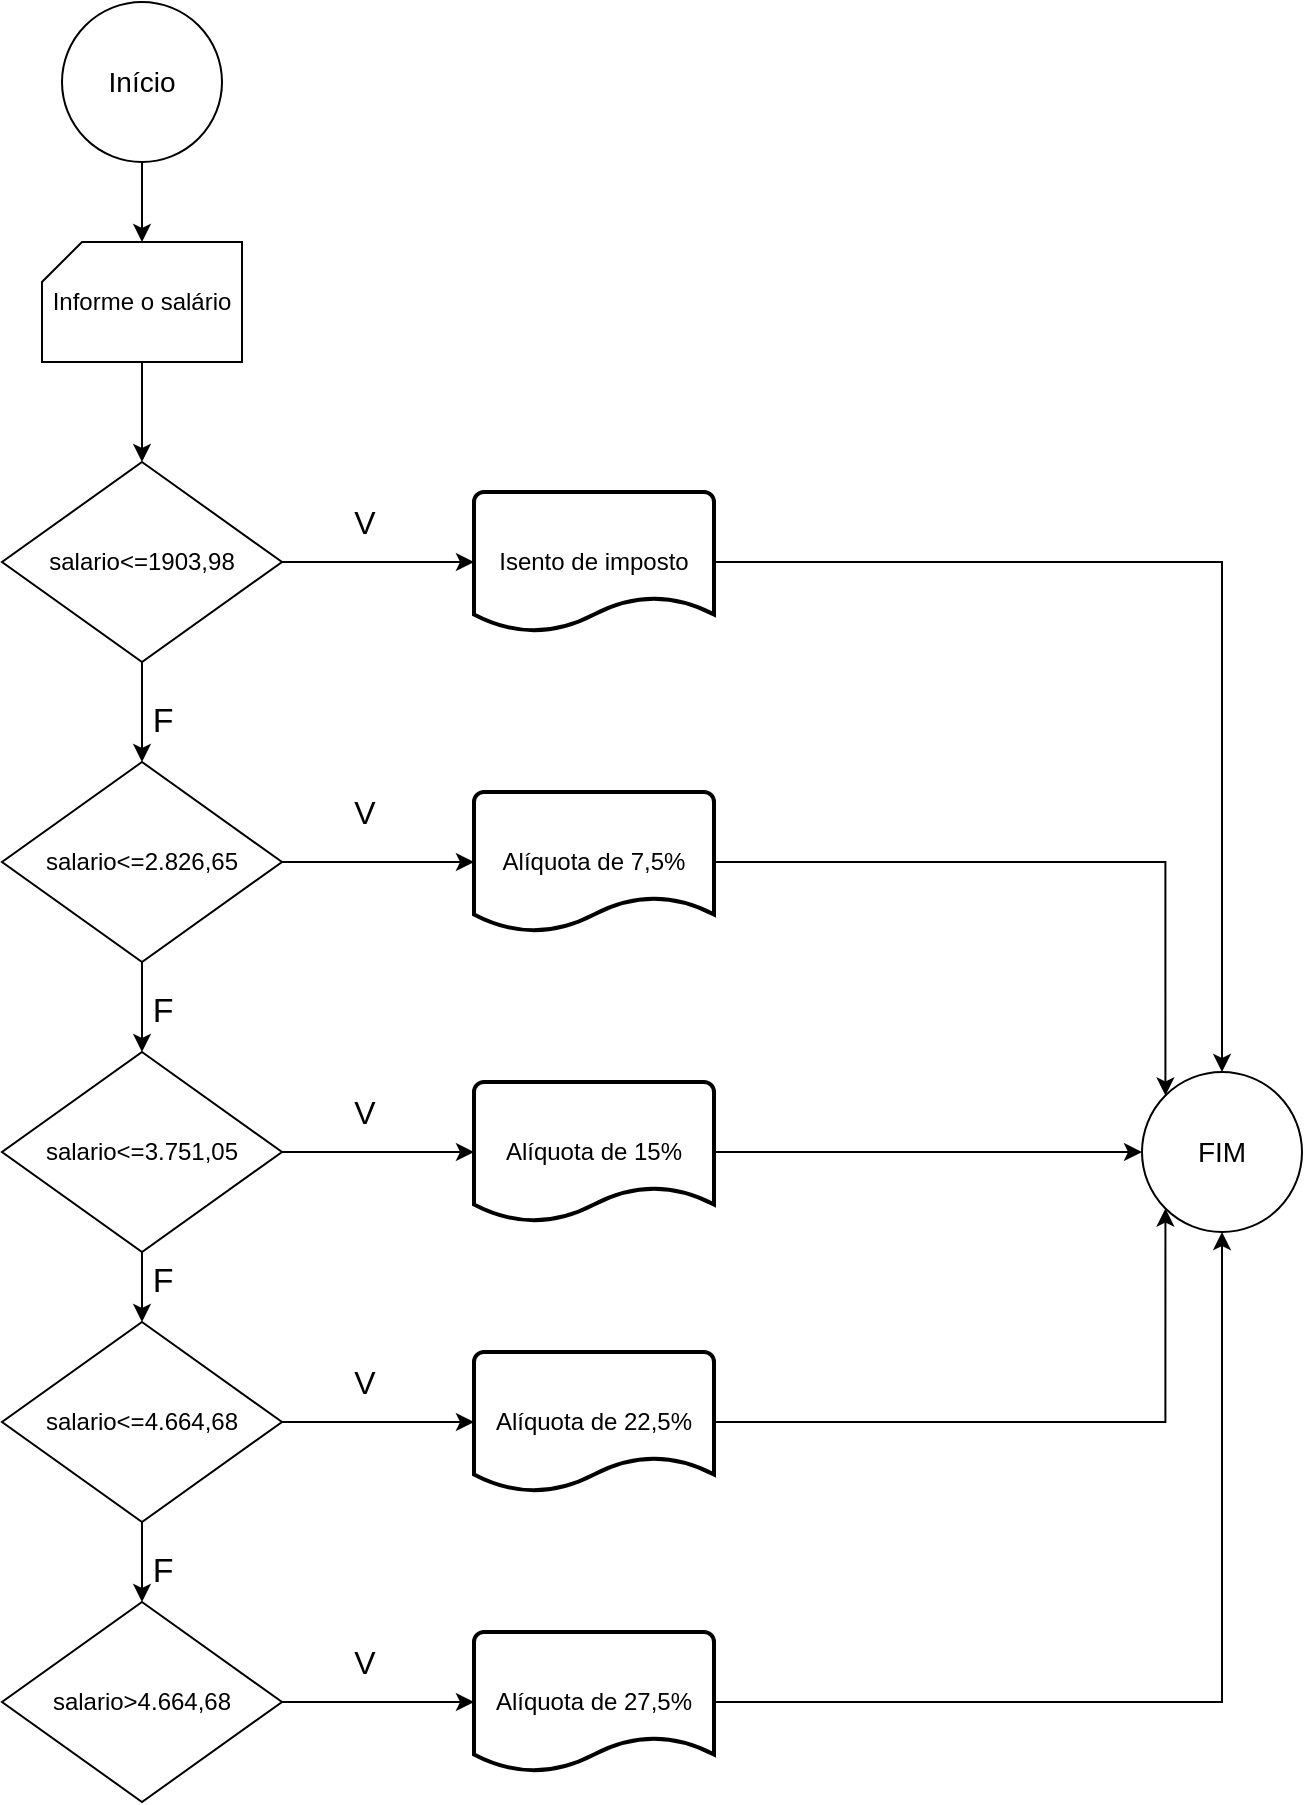 <mxfile version="20.6.0" type="github">
  <diagram id="_kjpvkQvudG4ToWyPDEm" name="Página-1">
    <mxGraphModel dx="1673" dy="934" grid="1" gridSize="10" guides="1" tooltips="1" connect="1" arrows="1" fold="1" page="1" pageScale="1" pageWidth="827" pageHeight="1169" math="0" shadow="0">
      <root>
        <mxCell id="0" />
        <mxCell id="1" parent="0" />
        <mxCell id="iw2vu_5kICMit4lKwRA0-7" style="edgeStyle=orthogonalEdgeStyle;rounded=0;orthogonalLoop=1;jettySize=auto;html=1;entryX=0.5;entryY=0;entryDx=0;entryDy=0;entryPerimeter=0;" edge="1" parent="1" source="iw2vu_5kICMit4lKwRA0-1" target="iw2vu_5kICMit4lKwRA0-2">
          <mxGeometry relative="1" as="geometry" />
        </mxCell>
        <mxCell id="iw2vu_5kICMit4lKwRA0-1" value="&lt;font style=&quot;font-size: 14px;&quot;&gt;Início&lt;/font&gt;" style="ellipse;whiteSpace=wrap;html=1;aspect=fixed;" vertex="1" parent="1">
          <mxGeometry x="130" y="60" width="80" height="80" as="geometry" />
        </mxCell>
        <mxCell id="iw2vu_5kICMit4lKwRA0-6" style="edgeStyle=orthogonalEdgeStyle;rounded=0;orthogonalLoop=1;jettySize=auto;html=1;entryX=0.5;entryY=0;entryDx=0;entryDy=0;" edge="1" parent="1" source="iw2vu_5kICMit4lKwRA0-2" target="iw2vu_5kICMit4lKwRA0-3">
          <mxGeometry relative="1" as="geometry" />
        </mxCell>
        <mxCell id="iw2vu_5kICMit4lKwRA0-2" value="Informe o salário" style="verticalLabelPosition=middle;verticalAlign=middle;html=1;shape=card;whiteSpace=wrap;size=20;arcSize=12;labelPosition=center;align=center;" vertex="1" parent="1">
          <mxGeometry x="120" y="180" width="100" height="60" as="geometry" />
        </mxCell>
        <mxCell id="iw2vu_5kICMit4lKwRA0-8" style="edgeStyle=orthogonalEdgeStyle;rounded=0;orthogonalLoop=1;jettySize=auto;html=1;entryX=0;entryY=0.5;entryDx=0;entryDy=0;entryPerimeter=0;" edge="1" parent="1" source="iw2vu_5kICMit4lKwRA0-3" target="iw2vu_5kICMit4lKwRA0-5">
          <mxGeometry relative="1" as="geometry" />
        </mxCell>
        <mxCell id="iw2vu_5kICMit4lKwRA0-27" style="edgeStyle=orthogonalEdgeStyle;rounded=0;orthogonalLoop=1;jettySize=auto;html=1;exitX=0.5;exitY=1;exitDx=0;exitDy=0;entryX=0.5;entryY=0;entryDx=0;entryDy=0;fontSize=14;" edge="1" parent="1" source="iw2vu_5kICMit4lKwRA0-3" target="iw2vu_5kICMit4lKwRA0-11">
          <mxGeometry relative="1" as="geometry" />
        </mxCell>
        <mxCell id="iw2vu_5kICMit4lKwRA0-3" value="salario&lt;=1903,98" style="rhombus;whiteSpace=wrap;html=1;" vertex="1" parent="1">
          <mxGeometry x="100" y="290" width="140" height="100" as="geometry" />
        </mxCell>
        <mxCell id="iw2vu_5kICMit4lKwRA0-20" style="edgeStyle=orthogonalEdgeStyle;rounded=0;orthogonalLoop=1;jettySize=auto;html=1;fontSize=14;" edge="1" parent="1" source="iw2vu_5kICMit4lKwRA0-5" target="iw2vu_5kICMit4lKwRA0-19">
          <mxGeometry relative="1" as="geometry" />
        </mxCell>
        <mxCell id="iw2vu_5kICMit4lKwRA0-5" value="Isento de imposto" style="strokeWidth=2;html=1;shape=mxgraph.flowchart.document2;whiteSpace=wrap;size=0.25;" vertex="1" parent="1">
          <mxGeometry x="336" y="305" width="120" height="70" as="geometry" />
        </mxCell>
        <mxCell id="iw2vu_5kICMit4lKwRA0-9" value="&lt;font style=&quot;font-size: 16px;&quot;&gt;V&lt;/font&gt;" style="text;html=1;align=center;verticalAlign=middle;resizable=0;points=[];autosize=1;strokeColor=none;fillColor=none;" vertex="1" parent="1">
          <mxGeometry x="266" y="305" width="30" height="30" as="geometry" />
        </mxCell>
        <mxCell id="iw2vu_5kICMit4lKwRA0-10" style="edgeStyle=orthogonalEdgeStyle;rounded=0;orthogonalLoop=1;jettySize=auto;html=1;entryX=0;entryY=0.5;entryDx=0;entryDy=0;entryPerimeter=0;" edge="1" parent="1" source="iw2vu_5kICMit4lKwRA0-11" target="iw2vu_5kICMit4lKwRA0-12">
          <mxGeometry relative="1" as="geometry" />
        </mxCell>
        <mxCell id="iw2vu_5kICMit4lKwRA0-31" style="edgeStyle=orthogonalEdgeStyle;rounded=0;orthogonalLoop=1;jettySize=auto;html=1;entryX=0.5;entryY=0;entryDx=0;entryDy=0;fontSize=17;" edge="1" parent="1" source="iw2vu_5kICMit4lKwRA0-11" target="iw2vu_5kICMit4lKwRA0-23">
          <mxGeometry relative="1" as="geometry" />
        </mxCell>
        <mxCell id="iw2vu_5kICMit4lKwRA0-11" value="salario&amp;lt;=2.826,65" style="rhombus;whiteSpace=wrap;html=1;" vertex="1" parent="1">
          <mxGeometry x="100" y="440" width="140" height="100" as="geometry" />
        </mxCell>
        <mxCell id="iw2vu_5kICMit4lKwRA0-48" style="edgeStyle=orthogonalEdgeStyle;rounded=0;orthogonalLoop=1;jettySize=auto;html=1;entryX=0;entryY=0;entryDx=0;entryDy=0;fontSize=17;" edge="1" parent="1" source="iw2vu_5kICMit4lKwRA0-12" target="iw2vu_5kICMit4lKwRA0-19">
          <mxGeometry relative="1" as="geometry" />
        </mxCell>
        <mxCell id="iw2vu_5kICMit4lKwRA0-12" value="Alíquota de 7,5%" style="strokeWidth=2;html=1;shape=mxgraph.flowchart.document2;whiteSpace=wrap;size=0.25;" vertex="1" parent="1">
          <mxGeometry x="336" y="455" width="120" height="70" as="geometry" />
        </mxCell>
        <mxCell id="iw2vu_5kICMit4lKwRA0-13" value="&lt;font style=&quot;font-size: 16px;&quot;&gt;V&lt;/font&gt;" style="text;html=1;align=center;verticalAlign=middle;resizable=0;points=[];autosize=1;strokeColor=none;fillColor=none;" vertex="1" parent="1">
          <mxGeometry x="266" y="450" width="30" height="30" as="geometry" />
        </mxCell>
        <mxCell id="iw2vu_5kICMit4lKwRA0-19" value="FIM" style="ellipse;whiteSpace=wrap;html=1;aspect=fixed;fontSize=14;" vertex="1" parent="1">
          <mxGeometry x="670" y="595" width="80" height="80" as="geometry" />
        </mxCell>
        <mxCell id="iw2vu_5kICMit4lKwRA0-22" style="edgeStyle=orthogonalEdgeStyle;rounded=0;orthogonalLoop=1;jettySize=auto;html=1;entryX=0;entryY=0.5;entryDx=0;entryDy=0;entryPerimeter=0;" edge="1" parent="1" source="iw2vu_5kICMit4lKwRA0-23" target="iw2vu_5kICMit4lKwRA0-24">
          <mxGeometry relative="1" as="geometry" />
        </mxCell>
        <mxCell id="iw2vu_5kICMit4lKwRA0-37" style="edgeStyle=orthogonalEdgeStyle;rounded=0;orthogonalLoop=1;jettySize=auto;html=1;entryX=0.5;entryY=0;entryDx=0;entryDy=0;fontSize=17;" edge="1" parent="1" source="iw2vu_5kICMit4lKwRA0-23" target="iw2vu_5kICMit4lKwRA0-34">
          <mxGeometry relative="1" as="geometry" />
        </mxCell>
        <mxCell id="iw2vu_5kICMit4lKwRA0-23" value="salario&amp;lt;=3.751,05" style="rhombus;whiteSpace=wrap;html=1;" vertex="1" parent="1">
          <mxGeometry x="100" y="585" width="140" height="100" as="geometry" />
        </mxCell>
        <mxCell id="iw2vu_5kICMit4lKwRA0-32" style="edgeStyle=orthogonalEdgeStyle;rounded=0;orthogonalLoop=1;jettySize=auto;html=1;entryX=0;entryY=0.5;entryDx=0;entryDy=0;fontSize=17;" edge="1" parent="1" source="iw2vu_5kICMit4lKwRA0-24" target="iw2vu_5kICMit4lKwRA0-19">
          <mxGeometry relative="1" as="geometry">
            <Array as="points">
              <mxPoint x="670" y="635" />
            </Array>
          </mxGeometry>
        </mxCell>
        <mxCell id="iw2vu_5kICMit4lKwRA0-24" value="Alíquota de 15%" style="strokeWidth=2;html=1;shape=mxgraph.flowchart.document2;whiteSpace=wrap;size=0.25;" vertex="1" parent="1">
          <mxGeometry x="336" y="600" width="120" height="70" as="geometry" />
        </mxCell>
        <mxCell id="iw2vu_5kICMit4lKwRA0-25" value="&lt;font style=&quot;font-size: 16px;&quot;&gt;V&lt;/font&gt;" style="text;html=1;align=center;verticalAlign=middle;resizable=0;points=[];autosize=1;strokeColor=none;fillColor=none;" vertex="1" parent="1">
          <mxGeometry x="266" y="600" width="30" height="30" as="geometry" />
        </mxCell>
        <mxCell id="iw2vu_5kICMit4lKwRA0-28" value="&lt;font style=&quot;font-size: 17px;&quot;&gt;F&lt;/font&gt;" style="text;html=1;align=center;verticalAlign=middle;resizable=0;points=[];autosize=1;strokeColor=none;fillColor=none;fontSize=14;" vertex="1" parent="1">
          <mxGeometry x="165" y="405" width="30" height="30" as="geometry" />
        </mxCell>
        <mxCell id="iw2vu_5kICMit4lKwRA0-29" value="&lt;font style=&quot;font-size: 17px;&quot;&gt;F&lt;/font&gt;" style="text;html=1;align=center;verticalAlign=middle;resizable=0;points=[];autosize=1;strokeColor=none;fillColor=none;fontSize=14;" vertex="1" parent="1">
          <mxGeometry x="165" y="550" width="30" height="30" as="geometry" />
        </mxCell>
        <mxCell id="iw2vu_5kICMit4lKwRA0-33" style="edgeStyle=orthogonalEdgeStyle;rounded=0;orthogonalLoop=1;jettySize=auto;html=1;entryX=0;entryY=0.5;entryDx=0;entryDy=0;entryPerimeter=0;" edge="1" parent="1" source="iw2vu_5kICMit4lKwRA0-34" target="iw2vu_5kICMit4lKwRA0-35">
          <mxGeometry relative="1" as="geometry" />
        </mxCell>
        <mxCell id="iw2vu_5kICMit4lKwRA0-45" style="edgeStyle=orthogonalEdgeStyle;rounded=0;orthogonalLoop=1;jettySize=auto;html=1;exitX=0.5;exitY=1;exitDx=0;exitDy=0;entryX=0.5;entryY=0;entryDx=0;entryDy=0;fontSize=17;" edge="1" parent="1" source="iw2vu_5kICMit4lKwRA0-34" target="iw2vu_5kICMit4lKwRA0-42">
          <mxGeometry relative="1" as="geometry" />
        </mxCell>
        <mxCell id="iw2vu_5kICMit4lKwRA0-34" value="salario&amp;lt;=4.664,68" style="rhombus;whiteSpace=wrap;html=1;" vertex="1" parent="1">
          <mxGeometry x="100" y="720" width="140" height="100" as="geometry" />
        </mxCell>
        <mxCell id="iw2vu_5kICMit4lKwRA0-40" style="edgeStyle=orthogonalEdgeStyle;rounded=0;orthogonalLoop=1;jettySize=auto;html=1;entryX=0;entryY=1;entryDx=0;entryDy=0;fontSize=17;" edge="1" parent="1" source="iw2vu_5kICMit4lKwRA0-35" target="iw2vu_5kICMit4lKwRA0-19">
          <mxGeometry relative="1" as="geometry" />
        </mxCell>
        <mxCell id="iw2vu_5kICMit4lKwRA0-35" value="Alíquota de 22,5%" style="strokeWidth=2;html=1;shape=mxgraph.flowchart.document2;whiteSpace=wrap;size=0.25;" vertex="1" parent="1">
          <mxGeometry x="336" y="735" width="120" height="70" as="geometry" />
        </mxCell>
        <mxCell id="iw2vu_5kICMit4lKwRA0-36" value="&lt;font style=&quot;font-size: 16px;&quot;&gt;V&lt;/font&gt;" style="text;html=1;align=center;verticalAlign=middle;resizable=0;points=[];autosize=1;strokeColor=none;fillColor=none;" vertex="1" parent="1">
          <mxGeometry x="266" y="735" width="30" height="30" as="geometry" />
        </mxCell>
        <mxCell id="iw2vu_5kICMit4lKwRA0-38" value="&lt;font style=&quot;font-size: 17px;&quot;&gt;F&lt;/font&gt;" style="text;html=1;align=center;verticalAlign=middle;resizable=0;points=[];autosize=1;strokeColor=none;fillColor=none;fontSize=14;" vertex="1" parent="1">
          <mxGeometry x="165" y="685" width="30" height="30" as="geometry" />
        </mxCell>
        <mxCell id="iw2vu_5kICMit4lKwRA0-41" style="edgeStyle=orthogonalEdgeStyle;rounded=0;orthogonalLoop=1;jettySize=auto;html=1;entryX=0;entryY=0.5;entryDx=0;entryDy=0;entryPerimeter=0;" edge="1" parent="1" source="iw2vu_5kICMit4lKwRA0-42" target="iw2vu_5kICMit4lKwRA0-43">
          <mxGeometry relative="1" as="geometry" />
        </mxCell>
        <mxCell id="iw2vu_5kICMit4lKwRA0-42" value="salario&amp;gt;4.664,68" style="rhombus;whiteSpace=wrap;html=1;" vertex="1" parent="1">
          <mxGeometry x="100" y="860" width="140" height="100" as="geometry" />
        </mxCell>
        <mxCell id="iw2vu_5kICMit4lKwRA0-47" style="edgeStyle=orthogonalEdgeStyle;rounded=0;orthogonalLoop=1;jettySize=auto;html=1;entryX=0.5;entryY=1;entryDx=0;entryDy=0;fontSize=17;" edge="1" parent="1" source="iw2vu_5kICMit4lKwRA0-43" target="iw2vu_5kICMit4lKwRA0-19">
          <mxGeometry relative="1" as="geometry" />
        </mxCell>
        <mxCell id="iw2vu_5kICMit4lKwRA0-43" value="Alíquota de 27,5%" style="strokeWidth=2;html=1;shape=mxgraph.flowchart.document2;whiteSpace=wrap;size=0.25;" vertex="1" parent="1">
          <mxGeometry x="336" y="875" width="120" height="70" as="geometry" />
        </mxCell>
        <mxCell id="iw2vu_5kICMit4lKwRA0-44" value="&lt;font style=&quot;font-size: 16px;&quot;&gt;V&lt;/font&gt;" style="text;html=1;align=center;verticalAlign=middle;resizable=0;points=[];autosize=1;strokeColor=none;fillColor=none;" vertex="1" parent="1">
          <mxGeometry x="266" y="875" width="30" height="30" as="geometry" />
        </mxCell>
        <mxCell id="iw2vu_5kICMit4lKwRA0-46" value="&lt;font style=&quot;font-size: 17px;&quot;&gt;F&lt;/font&gt;" style="text;html=1;align=center;verticalAlign=middle;resizable=0;points=[];autosize=1;strokeColor=none;fillColor=none;fontSize=14;" vertex="1" parent="1">
          <mxGeometry x="165" y="830" width="30" height="30" as="geometry" />
        </mxCell>
      </root>
    </mxGraphModel>
  </diagram>
</mxfile>

